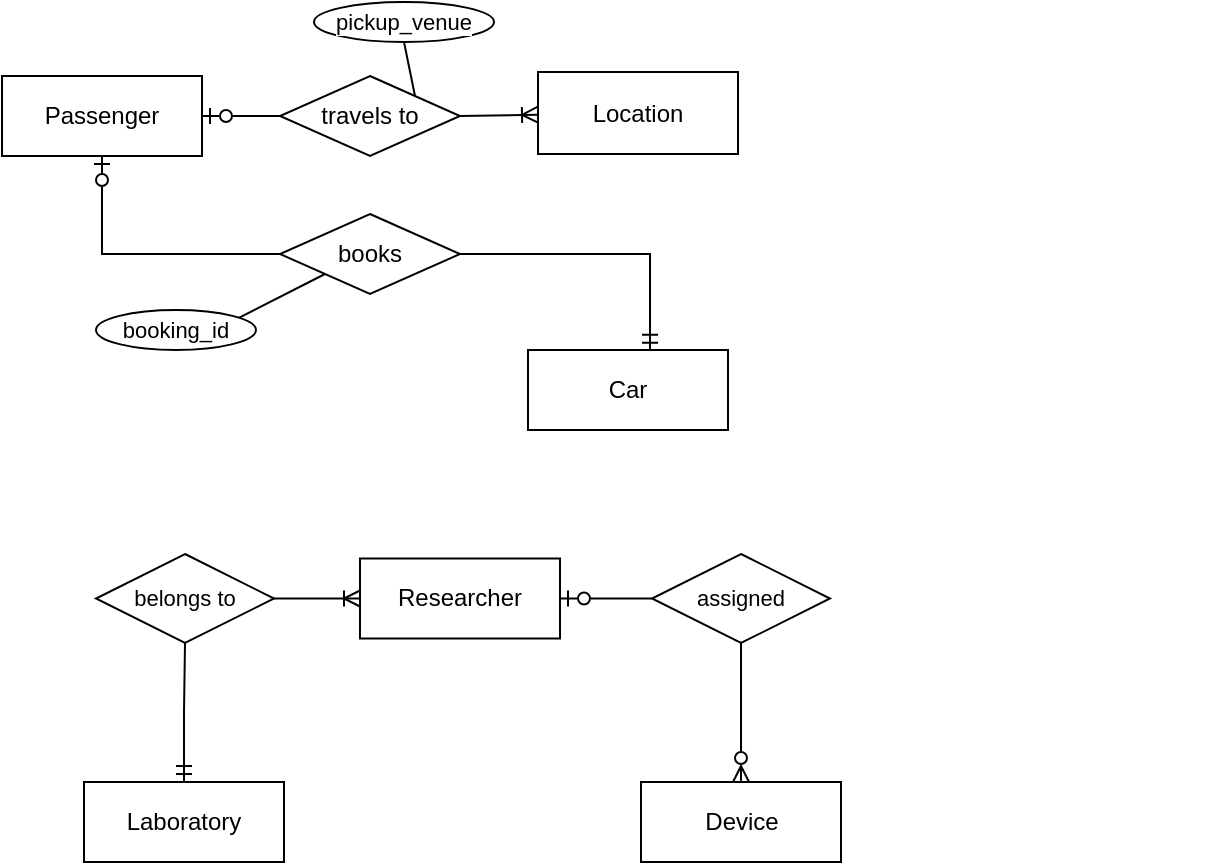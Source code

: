 <mxfile version="25.0.1">
  <diagram name="Page-1" id="804wLcTWMEcpsjMx-iTg">
    <mxGraphModel dx="858" dy="536" grid="0" gridSize="10" guides="1" tooltips="1" connect="1" arrows="1" fold="1" page="1" pageScale="1" pageWidth="850" pageHeight="1100" math="0" shadow="0">
      <root>
        <mxCell id="0" />
        <mxCell id="1" parent="0" />
        <mxCell id="Gz_pXDHY9g16WIGXIUQy-4" style="rounded=0;orthogonalLoop=1;jettySize=auto;html=1;exitX=1;exitY=0.5;exitDx=0;exitDy=0;entryX=0;entryY=0.5;entryDx=0;entryDy=0;endArrow=none;endFill=0;startArrow=ERzeroToOne;startFill=0;" edge="1" parent="1" source="Gz_pXDHY9g16WIGXIUQy-1" target="Gz_pXDHY9g16WIGXIUQy-3">
          <mxGeometry relative="1" as="geometry" />
        </mxCell>
        <mxCell id="Gz_pXDHY9g16WIGXIUQy-27" style="edgeStyle=orthogonalEdgeStyle;shape=connector;rounded=0;orthogonalLoop=1;jettySize=auto;html=1;exitX=0.5;exitY=1;exitDx=0;exitDy=0;entryX=0;entryY=0.5;entryDx=0;entryDy=0;strokeColor=default;align=center;verticalAlign=middle;fontFamily=Helvetica;fontSize=11;fontColor=default;labelBackgroundColor=default;endArrow=none;endFill=0;startArrow=ERzeroToOne;startFill=0;" edge="1" parent="1" source="Gz_pXDHY9g16WIGXIUQy-1" target="Gz_pXDHY9g16WIGXIUQy-26">
          <mxGeometry relative="1" as="geometry" />
        </mxCell>
        <mxCell id="Gz_pXDHY9g16WIGXIUQy-1" value="Passenger" style="whiteSpace=wrap;html=1;align=center;" vertex="1" parent="1">
          <mxGeometry x="171" y="360" width="100" height="40" as="geometry" />
        </mxCell>
        <mxCell id="Gz_pXDHY9g16WIGXIUQy-2" value="Location" style="whiteSpace=wrap;html=1;align=center;" vertex="1" parent="1">
          <mxGeometry x="439" y="358" width="100" height="41" as="geometry" />
        </mxCell>
        <mxCell id="Gz_pXDHY9g16WIGXIUQy-5" style="edgeStyle=none;shape=connector;rounded=0;orthogonalLoop=1;jettySize=auto;html=1;exitX=1;exitY=0.5;exitDx=0;exitDy=0;strokeColor=default;align=center;verticalAlign=middle;fontFamily=Helvetica;fontSize=11;fontColor=default;labelBackgroundColor=default;endArrow=ERoneToMany;endFill=0;" edge="1" parent="1" source="Gz_pXDHY9g16WIGXIUQy-3" target="Gz_pXDHY9g16WIGXIUQy-2">
          <mxGeometry relative="1" as="geometry">
            <mxPoint x="450" y="380" as="targetPoint" />
          </mxGeometry>
        </mxCell>
        <mxCell id="Gz_pXDHY9g16WIGXIUQy-11" style="edgeStyle=none;shape=connector;rounded=0;orthogonalLoop=1;jettySize=auto;html=1;entryX=0.5;entryY=1;entryDx=0;entryDy=0;strokeColor=default;align=center;verticalAlign=middle;fontFamily=Helvetica;fontSize=11;fontColor=default;labelBackgroundColor=default;endArrow=none;endFill=0;exitX=0;exitY=1;exitDx=0;exitDy=0;" edge="1" parent="1" source="Gz_pXDHY9g16WIGXIUQy-26" target="Gz_pXDHY9g16WIGXIUQy-10">
          <mxGeometry relative="1" as="geometry">
            <mxPoint x="330" y="427" as="sourcePoint" />
          </mxGeometry>
        </mxCell>
        <mxCell id="Gz_pXDHY9g16WIGXIUQy-13" style="edgeStyle=none;shape=connector;rounded=0;orthogonalLoop=1;jettySize=auto;html=1;exitX=1;exitY=0;exitDx=0;exitDy=0;entryX=0.5;entryY=1;entryDx=0;entryDy=0;strokeColor=default;align=center;verticalAlign=middle;fontFamily=Helvetica;fontSize=11;fontColor=default;labelBackgroundColor=default;endArrow=none;endFill=0;" edge="1" parent="1" source="Gz_pXDHY9g16WIGXIUQy-3" target="Gz_pXDHY9g16WIGXIUQy-12">
          <mxGeometry relative="1" as="geometry" />
        </mxCell>
        <mxCell id="Gz_pXDHY9g16WIGXIUQy-3" value="travels to" style="shape=rhombus;perimeter=rhombusPerimeter;whiteSpace=wrap;html=1;align=center;" vertex="1" parent="1">
          <mxGeometry x="310" y="360" width="90" height="40" as="geometry" />
        </mxCell>
        <mxCell id="Gz_pXDHY9g16WIGXIUQy-7" style="edgeStyle=none;shape=connector;rounded=0;orthogonalLoop=1;jettySize=auto;html=1;exitX=0.75;exitY=1;exitDx=0;exitDy=0;strokeColor=default;align=center;verticalAlign=middle;fontFamily=Helvetica;fontSize=11;fontColor=default;labelBackgroundColor=default;endArrow=none;endFill=0;" edge="1" parent="1">
          <mxGeometry relative="1" as="geometry">
            <mxPoint x="770" y="400" as="sourcePoint" />
            <mxPoint x="770" y="400" as="targetPoint" />
          </mxGeometry>
        </mxCell>
        <mxCell id="Gz_pXDHY9g16WIGXIUQy-10" value="booking_id" style="ellipse;whiteSpace=wrap;html=1;align=center;fontFamily=Helvetica;fontSize=11;fontColor=default;labelBackgroundColor=default;" vertex="1" parent="1">
          <mxGeometry x="218" y="477" width="80" height="20" as="geometry" />
        </mxCell>
        <mxCell id="Gz_pXDHY9g16WIGXIUQy-12" value="pickup_venue" style="ellipse;whiteSpace=wrap;html=1;align=center;fontFamily=Helvetica;fontSize=11;fontColor=default;labelBackgroundColor=default;" vertex="1" parent="1">
          <mxGeometry x="327" y="323" width="90" height="20" as="geometry" />
        </mxCell>
        <mxCell id="Gz_pXDHY9g16WIGXIUQy-21" value="Car" style="whiteSpace=wrap;html=1;align=center;" vertex="1" parent="1">
          <mxGeometry x="434" y="497" width="100" height="40" as="geometry" />
        </mxCell>
        <mxCell id="Gz_pXDHY9g16WIGXIUQy-26" value="books" style="shape=rhombus;perimeter=rhombusPerimeter;whiteSpace=wrap;html=1;align=center;" vertex="1" parent="1">
          <mxGeometry x="310" y="429" width="90" height="40" as="geometry" />
        </mxCell>
        <mxCell id="Gz_pXDHY9g16WIGXIUQy-28" style="edgeStyle=orthogonalEdgeStyle;shape=connector;rounded=0;orthogonalLoop=1;jettySize=auto;html=1;exitX=1;exitY=0.5;exitDx=0;exitDy=0;entryX=0.61;entryY=0.01;entryDx=0;entryDy=0;entryPerimeter=0;strokeColor=default;align=center;verticalAlign=middle;fontFamily=Helvetica;fontSize=11;fontColor=default;labelBackgroundColor=default;endArrow=ERmandOne;endFill=0;" edge="1" parent="1" source="Gz_pXDHY9g16WIGXIUQy-26" target="Gz_pXDHY9g16WIGXIUQy-21">
          <mxGeometry relative="1" as="geometry" />
        </mxCell>
        <mxCell id="Gz_pXDHY9g16WIGXIUQy-32" style="edgeStyle=orthogonalEdgeStyle;shape=connector;rounded=0;orthogonalLoop=1;jettySize=auto;html=1;exitX=0.5;exitY=0;exitDx=0;exitDy=0;entryX=0.5;entryY=1;entryDx=0;entryDy=0;strokeColor=default;align=center;verticalAlign=middle;fontFamily=Helvetica;fontSize=11;fontColor=default;labelBackgroundColor=default;endArrow=none;endFill=0;startArrow=ERmandOne;startFill=0;" edge="1" parent="1" source="Gz_pXDHY9g16WIGXIUQy-29" target="Gz_pXDHY9g16WIGXIUQy-31">
          <mxGeometry relative="1" as="geometry" />
        </mxCell>
        <mxCell id="Gz_pXDHY9g16WIGXIUQy-29" value="Laboratory" style="whiteSpace=wrap;html=1;align=center;" vertex="1" parent="1">
          <mxGeometry x="212" y="713" width="100" height="40" as="geometry" />
        </mxCell>
        <mxCell id="Gz_pXDHY9g16WIGXIUQy-37" style="edgeStyle=none;shape=connector;rounded=0;orthogonalLoop=1;jettySize=auto;html=1;exitX=1;exitY=0.5;exitDx=0;exitDy=0;entryX=0;entryY=0.5;entryDx=0;entryDy=0;strokeColor=default;align=center;verticalAlign=middle;fontFamily=Helvetica;fontSize=11;fontColor=default;labelBackgroundColor=default;endArrow=none;endFill=0;startArrow=ERzeroToOne;startFill=0;" edge="1" parent="1" source="Gz_pXDHY9g16WIGXIUQy-30" target="Gz_pXDHY9g16WIGXIUQy-36">
          <mxGeometry relative="1" as="geometry" />
        </mxCell>
        <mxCell id="Gz_pXDHY9g16WIGXIUQy-30" value="Researcher" style="whiteSpace=wrap;html=1;align=center;" vertex="1" parent="1">
          <mxGeometry x="350" y="601.25" width="100" height="40" as="geometry" />
        </mxCell>
        <mxCell id="Gz_pXDHY9g16WIGXIUQy-33" style="edgeStyle=none;shape=connector;rounded=0;orthogonalLoop=1;jettySize=auto;html=1;exitX=1;exitY=0.5;exitDx=0;exitDy=0;strokeColor=default;align=center;verticalAlign=middle;fontFamily=Helvetica;fontSize=11;fontColor=default;labelBackgroundColor=default;endArrow=ERoneToMany;endFill=0;entryX=0;entryY=0.5;entryDx=0;entryDy=0;" edge="1" parent="1" source="Gz_pXDHY9g16WIGXIUQy-31" target="Gz_pXDHY9g16WIGXIUQy-30">
          <mxGeometry relative="1" as="geometry">
            <mxPoint x="354" y="621" as="targetPoint" />
          </mxGeometry>
        </mxCell>
        <mxCell id="Gz_pXDHY9g16WIGXIUQy-31" value="belongs to" style="shape=rhombus;perimeter=rhombusPerimeter;whiteSpace=wrap;html=1;align=center;fontFamily=Helvetica;fontSize=11;fontColor=default;labelBackgroundColor=default;" vertex="1" parent="1">
          <mxGeometry x="218" y="599" width="89" height="44.5" as="geometry" />
        </mxCell>
        <mxCell id="Gz_pXDHY9g16WIGXIUQy-35" value="Device" style="whiteSpace=wrap;html=1;align=center;" vertex="1" parent="1">
          <mxGeometry x="490.5" y="713" width="100" height="40" as="geometry" />
        </mxCell>
        <mxCell id="Gz_pXDHY9g16WIGXIUQy-38" style="edgeStyle=orthogonalEdgeStyle;shape=connector;rounded=0;orthogonalLoop=1;jettySize=auto;html=1;exitX=0.5;exitY=1;exitDx=0;exitDy=0;entryX=0.5;entryY=0;entryDx=0;entryDy=0;strokeColor=default;align=center;verticalAlign=middle;fontFamily=Helvetica;fontSize=11;fontColor=default;labelBackgroundColor=default;endArrow=ERzeroToMany;endFill=0;" edge="1" parent="1" source="Gz_pXDHY9g16WIGXIUQy-36" target="Gz_pXDHY9g16WIGXIUQy-35">
          <mxGeometry relative="1" as="geometry" />
        </mxCell>
        <mxCell id="Gz_pXDHY9g16WIGXIUQy-36" value="assigned" style="shape=rhombus;perimeter=rhombusPerimeter;whiteSpace=wrap;html=1;align=center;fontFamily=Helvetica;fontSize=11;fontColor=default;labelBackgroundColor=default;" vertex="1" parent="1">
          <mxGeometry x="496" y="599" width="89" height="44.5" as="geometry" />
        </mxCell>
      </root>
    </mxGraphModel>
  </diagram>
</mxfile>
